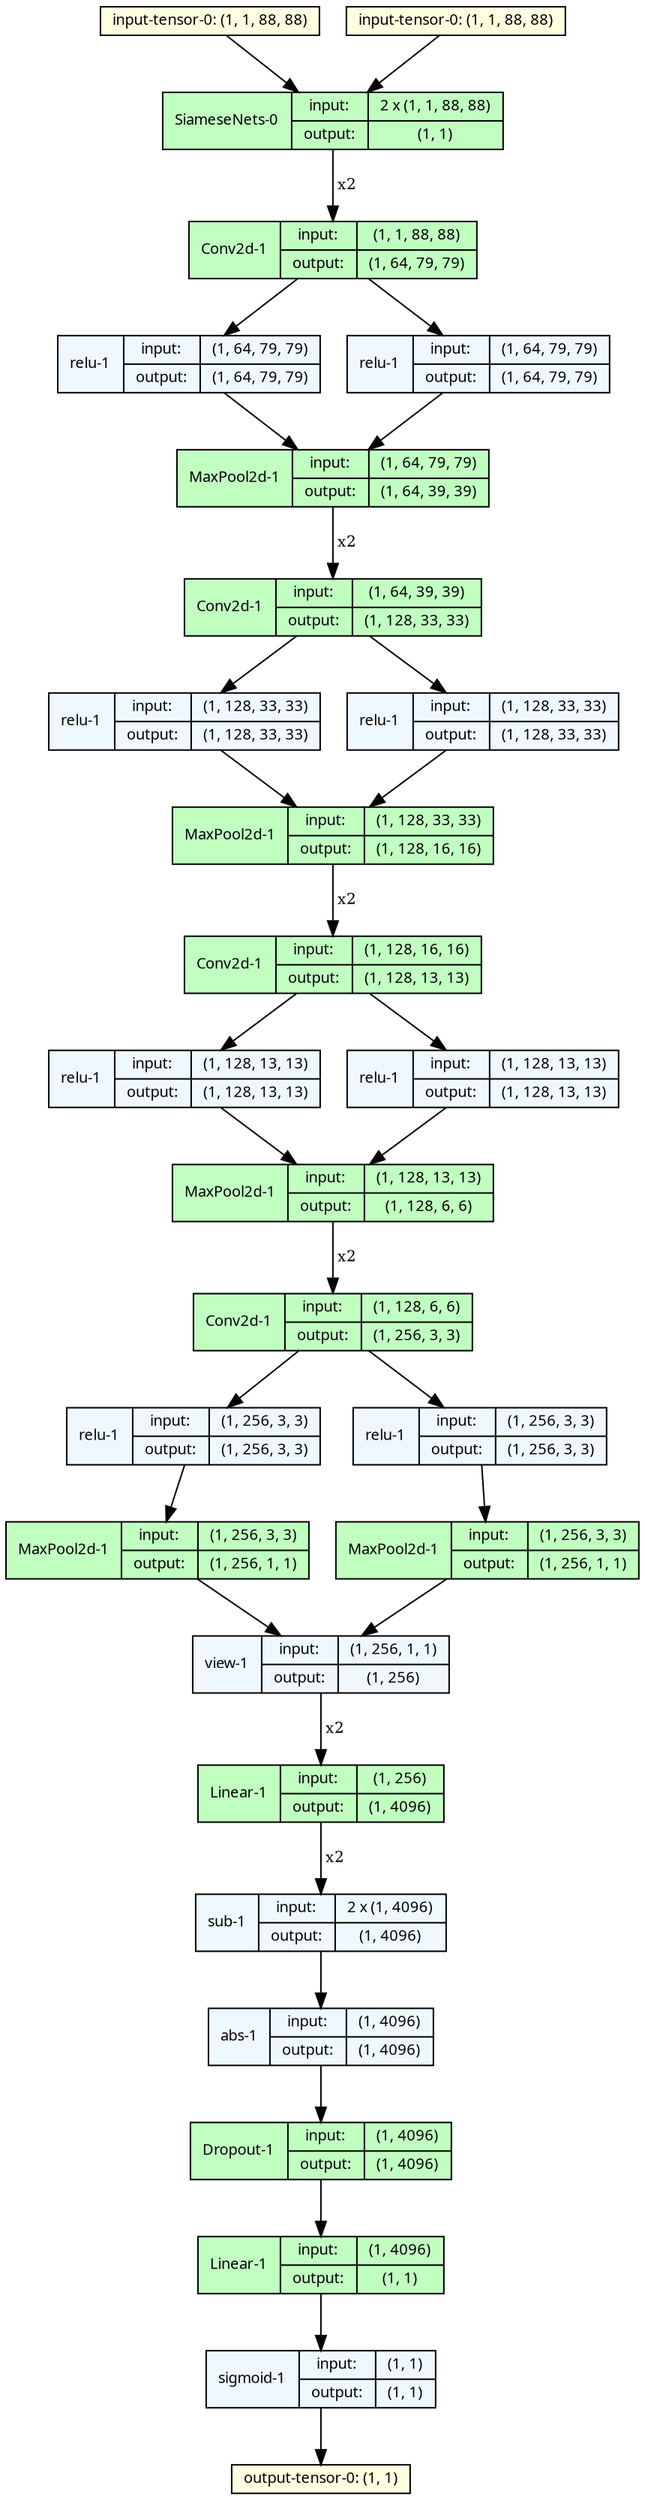 strict digraph SiameseNets {
	graph [ordering=in size="22.2,22.2"]
	node [align=left fontname="Linux libertine" fontsize=10 height=0.2 ranksep=0.1 shape=record style=filled]
	edge [fontsize=10]
	0 [label="input-tensor-0: (1, 1, 88, 88)" fillcolor=lightyellow]
	1 [label="input-tensor-0: (1, 1, 88, 88)" fillcolor=lightyellow]
	2 [label="SiameseNets
-0|{input:|output:}|{2 x (1, 1, 88, 88)|(1, 1)}" fillcolor=darkseagreen1]
	3 [label="Conv2d
-1|{input:|output:}|{(1, 1, 88, 88)|(1, 64, 79, 79)}" fillcolor=darkseagreen1]
	4 [label="relu
-1|{input:|output:}|{(1, 64, 79, 79)|(1, 64, 79, 79)}" fillcolor=aliceblue]
	5 [label="MaxPool2d
-1|{input:|output:}|{(1, 64, 79, 79)|(1, 64, 39, 39)}" fillcolor=darkseagreen1]
	6 [label="Conv2d
-1|{input:|output:}|{(1, 64, 39, 39)|(1, 128, 33, 33)}" fillcolor=darkseagreen1]
	7 [label="relu
-1|{input:|output:}|{(1, 128, 33, 33)|(1, 128, 33, 33)}" fillcolor=aliceblue]
	8 [label="MaxPool2d
-1|{input:|output:}|{(1, 128, 33, 33)|(1, 128, 16, 16)}" fillcolor=darkseagreen1]
	9 [label="Conv2d
-1|{input:|output:}|{(1, 128, 16, 16)|(1, 128, 13, 13)}" fillcolor=darkseagreen1]
	10 [label="relu
-1|{input:|output:}|{(1, 128, 13, 13)|(1, 128, 13, 13)}" fillcolor=aliceblue]
	11 [label="MaxPool2d
-1|{input:|output:}|{(1, 128, 13, 13)|(1, 128, 6, 6)}" fillcolor=darkseagreen1]
	12 [label="Conv2d
-1|{input:|output:}|{(1, 128, 6, 6)|(1, 256, 3, 3)}" fillcolor=darkseagreen1]
	13 [label="relu
-1|{input:|output:}|{(1, 256, 3, 3)|(1, 256, 3, 3)}" fillcolor=aliceblue]
	14 [label="MaxPool2d
-1|{input:|output:}|{(1, 256, 3, 3)|(1, 256, 1, 1)}" fillcolor=darkseagreen1]
	15 [label="view
-1|{input:|output:}|{(1, 256, 1, 1)|(1, 256)}" fillcolor=aliceblue]
	16 [label="Linear
-1|{input:|output:}|{(1, 256)|(1, 4096)}" fillcolor=darkseagreen1]
	17 [label="sub
-1|{input:|output:}|{2 x (1, 4096)|(1, 4096)}" fillcolor=aliceblue]
	18 [label="abs
-1|{input:|output:}|{(1, 4096)|(1, 4096)}" fillcolor=aliceblue]
	19 [label="Dropout
-1|{input:|output:}|{(1, 4096)|(1, 4096)}" fillcolor=darkseagreen1]
	20 [label="Linear
-1|{input:|output:}|{(1, 4096)|(1, 1)}" fillcolor=darkseagreen1]
	21 [label="sigmoid
-1|{input:|output:}|{(1, 1)|(1, 1)}" fillcolor=aliceblue]
	22 [label="output-tensor-0: (1, 1)" fillcolor=lightyellow]
	3 [label="Conv2d
-1|{input:|output:}|{(1, 1, 88, 88)|(1, 64, 79, 79)}" fillcolor=darkseagreen1]
	23 [label="relu
-1|{input:|output:}|{(1, 64, 79, 79)|(1, 64, 79, 79)}" fillcolor=aliceblue]
	5 [label="MaxPool2d
-1|{input:|output:}|{(1, 64, 79, 79)|(1, 64, 39, 39)}" fillcolor=darkseagreen1]
	6 [label="Conv2d
-1|{input:|output:}|{(1, 64, 39, 39)|(1, 128, 33, 33)}" fillcolor=darkseagreen1]
	24 [label="relu
-1|{input:|output:}|{(1, 128, 33, 33)|(1, 128, 33, 33)}" fillcolor=aliceblue]
	8 [label="MaxPool2d
-1|{input:|output:}|{(1, 128, 33, 33)|(1, 128, 16, 16)}" fillcolor=darkseagreen1]
	9 [label="Conv2d
-1|{input:|output:}|{(1, 128, 16, 16)|(1, 128, 13, 13)}" fillcolor=darkseagreen1]
	25 [label="relu
-1|{input:|output:}|{(1, 128, 13, 13)|(1, 128, 13, 13)}" fillcolor=aliceblue]
	11 [label="MaxPool2d
-1|{input:|output:}|{(1, 128, 13, 13)|(1, 128, 6, 6)}" fillcolor=darkseagreen1]
	12 [label="Conv2d
-1|{input:|output:}|{(1, 128, 6, 6)|(1, 256, 3, 3)}" fillcolor=darkseagreen1]
	26 [label="relu
-1|{input:|output:}|{(1, 256, 3, 3)|(1, 256, 3, 3)}" fillcolor=aliceblue]
	27 [label="MaxPool2d
-1|{input:|output:}|{(1, 256, 3, 3)|(1, 256, 1, 1)}" fillcolor=darkseagreen1]
	15 [label="view
-1|{input:|output:}|{(1, 256, 1, 1)|(1, 256)}" fillcolor=aliceblue]
	16 [label="Linear
-1|{input:|output:}|{(1, 256)|(1, 4096)}" fillcolor=darkseagreen1]
	0 -> 2
	1 -> 2
	2 -> 3
	3 -> 4
	4 -> 5
	5 -> 6
	6 -> 7
	7 -> 8
	8 -> 9
	9 -> 10
	10 -> 11
	11 -> 12
	12 -> 13
	13 -> 14
	14 -> 15
	15 -> 16
	16 -> 17
	17 -> 18
	18 -> 19
	19 -> 20
	20 -> 21
	21 -> 22
	2 -> 3 [label=" x2"]
	3 -> 23
	23 -> 5
	5 -> 6 [label=" x2"]
	6 -> 24
	24 -> 8
	8 -> 9 [label=" x2"]
	9 -> 25
	25 -> 11
	11 -> 12 [label=" x2"]
	12 -> 26
	26 -> 27
	27 -> 15
	15 -> 16 [label=" x2"]
	16 -> 17 [label=" x2"]
}
